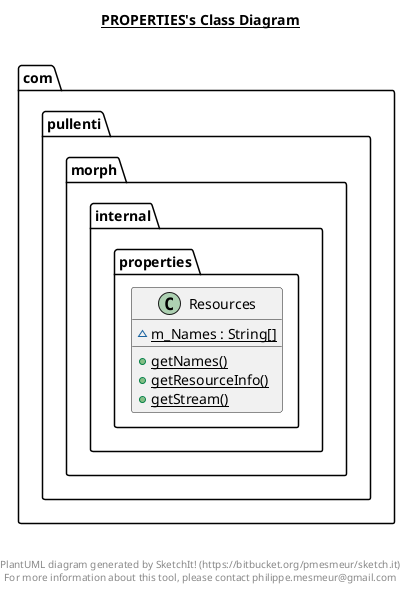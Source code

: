 @startuml

title __PROPERTIES's Class Diagram__\n

  namespace com.pullenti.morph {
    namespace internal {
      namespace properties {
        class com.pullenti.morph.internal.properties.Resources {
            {static} ~ m_Names : String[]
            {static} + getNames()
            {static} + getResourceInfo()
            {static} + getStream()
        }
      }
    }
  }
  



right footer


PlantUML diagram generated by SketchIt! (https://bitbucket.org/pmesmeur/sketch.it)
For more information about this tool, please contact philippe.mesmeur@gmail.com
endfooter

@enduml
